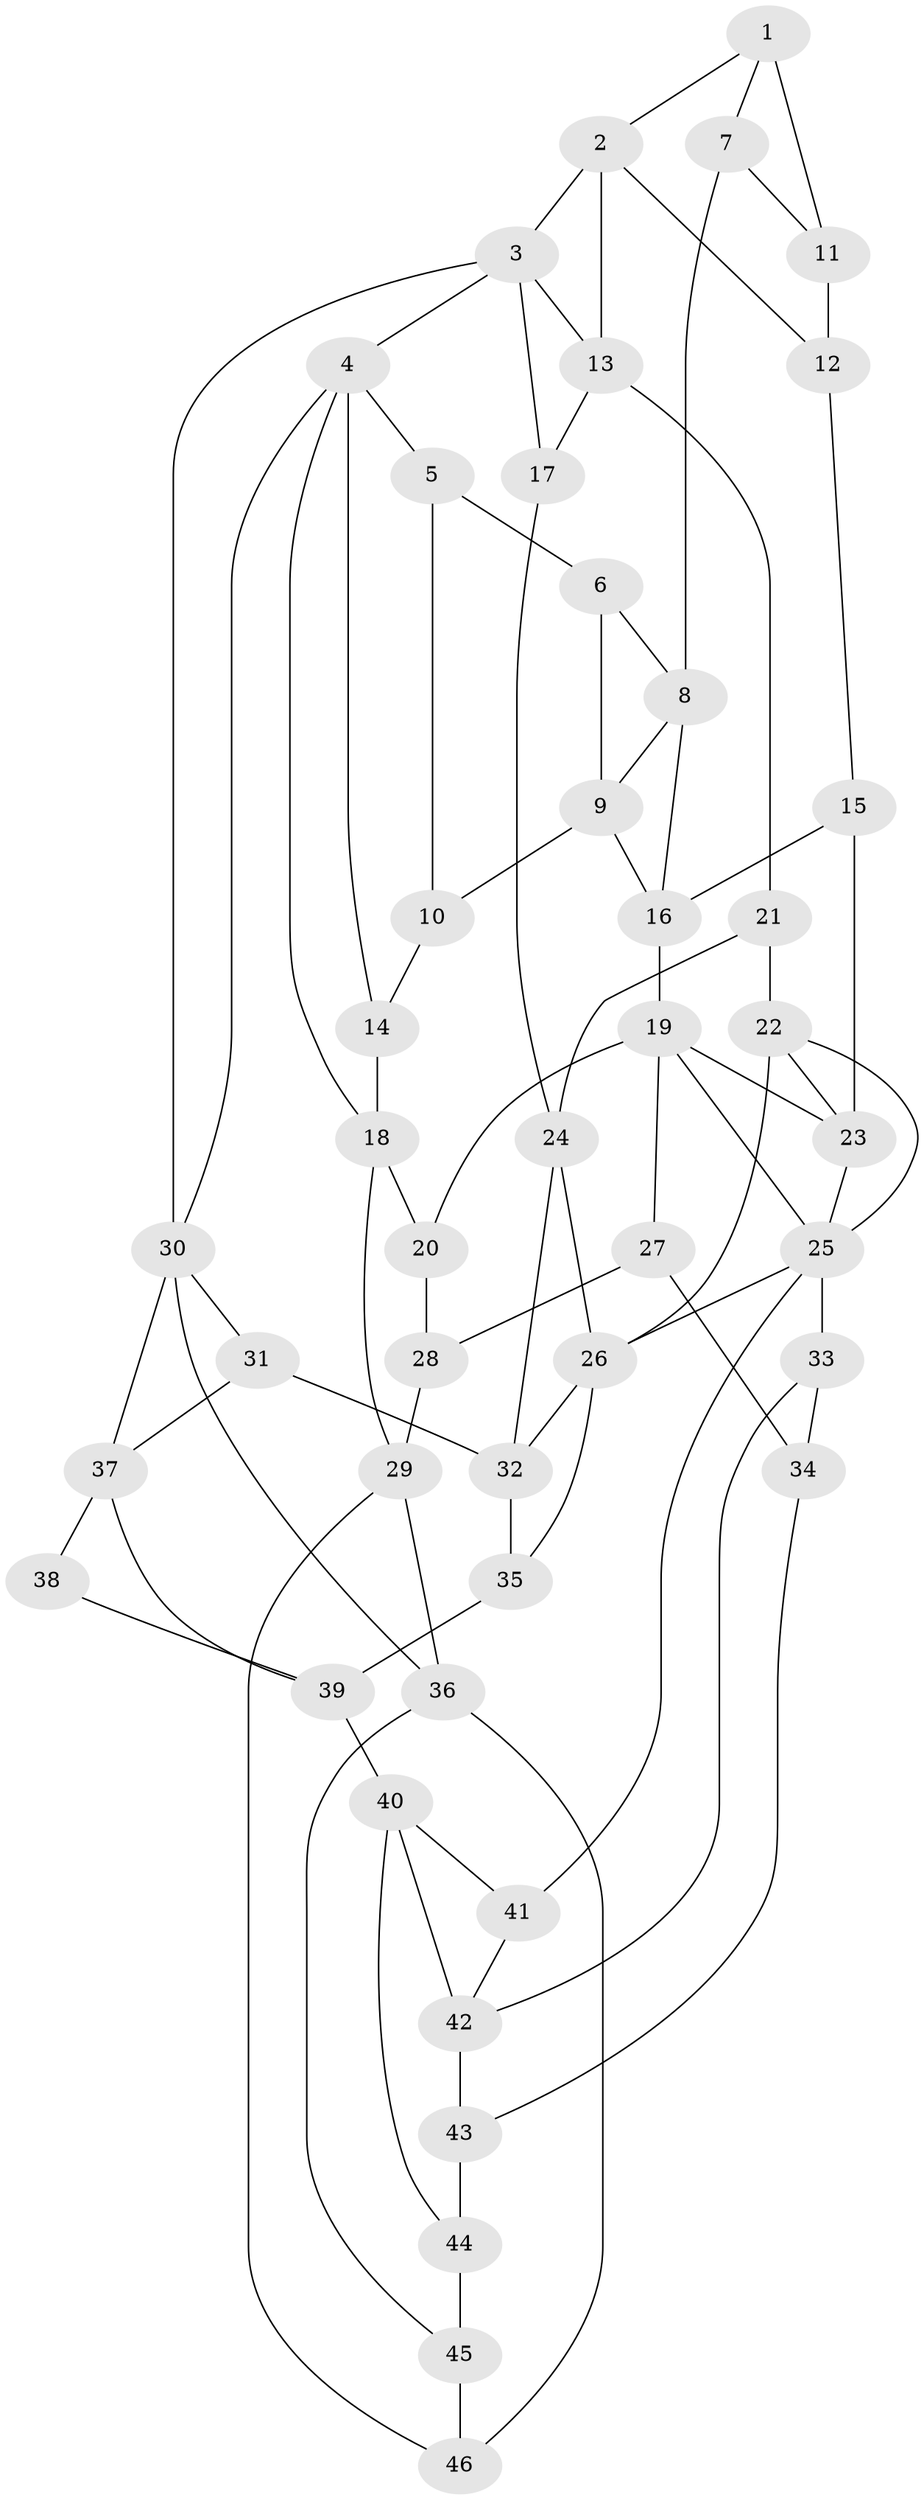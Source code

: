 // original degree distribution, {3: 0.02040816326530612, 4: 0.23809523809523808, 6: 0.23129251700680273, 5: 0.5102040816326531}
// Generated by graph-tools (version 1.1) at 2025/54/03/04/25 22:54:14]
// undirected, 46 vertices, 83 edges
graph export_dot {
  node [color=gray90,style=filled];
  1;
  2;
  3;
  4;
  5;
  6;
  7;
  8;
  9;
  10;
  11;
  12;
  13;
  14;
  15;
  16;
  17;
  18;
  19;
  20;
  21;
  22;
  23;
  24;
  25;
  26;
  27;
  28;
  29;
  30;
  31;
  32;
  33;
  34;
  35;
  36;
  37;
  38;
  39;
  40;
  41;
  42;
  43;
  44;
  45;
  46;
  1 -- 2 [weight=1.0];
  1 -- 7 [weight=1.0];
  1 -- 11 [weight=2.0];
  2 -- 3 [weight=1.0];
  2 -- 12 [weight=1.0];
  2 -- 13 [weight=2.0];
  3 -- 4 [weight=1.0];
  3 -- 13 [weight=1.0];
  3 -- 17 [weight=1.0];
  3 -- 30 [weight=1.0];
  4 -- 5 [weight=1.0];
  4 -- 14 [weight=1.0];
  4 -- 18 [weight=1.0];
  4 -- 30 [weight=1.0];
  5 -- 6 [weight=1.0];
  5 -- 10 [weight=2.0];
  6 -- 8 [weight=1.0];
  6 -- 9 [weight=1.0];
  7 -- 8 [weight=2.0];
  7 -- 11 [weight=1.0];
  8 -- 9 [weight=1.0];
  8 -- 16 [weight=2.0];
  9 -- 10 [weight=2.0];
  9 -- 16 [weight=1.0];
  10 -- 14 [weight=2.0];
  11 -- 12 [weight=1.0];
  12 -- 15 [weight=1.0];
  13 -- 17 [weight=1.0];
  13 -- 21 [weight=1.0];
  14 -- 18 [weight=3.0];
  15 -- 16 [weight=1.0];
  15 -- 23 [weight=2.0];
  16 -- 19 [weight=1.0];
  17 -- 24 [weight=1.0];
  18 -- 20 [weight=1.0];
  18 -- 29 [weight=1.0];
  19 -- 20 [weight=1.0];
  19 -- 23 [weight=1.0];
  19 -- 25 [weight=1.0];
  19 -- 27 [weight=1.0];
  20 -- 28 [weight=2.0];
  21 -- 22 [weight=2.0];
  21 -- 24 [weight=1.0];
  22 -- 23 [weight=1.0];
  22 -- 25 [weight=1.0];
  22 -- 26 [weight=1.0];
  23 -- 25 [weight=1.0];
  24 -- 26 [weight=1.0];
  24 -- 32 [weight=1.0];
  25 -- 26 [weight=2.0];
  25 -- 33 [weight=1.0];
  25 -- 41 [weight=1.0];
  26 -- 32 [weight=1.0];
  26 -- 35 [weight=1.0];
  27 -- 28 [weight=2.0];
  27 -- 34 [weight=2.0];
  28 -- 29 [weight=2.0];
  29 -- 36 [weight=1.0];
  29 -- 46 [weight=1.0];
  30 -- 31 [weight=1.0];
  30 -- 36 [weight=2.0];
  30 -- 37 [weight=1.0];
  31 -- 32 [weight=2.0];
  31 -- 37 [weight=1.0];
  32 -- 35 [weight=2.0];
  33 -- 34 [weight=2.0];
  33 -- 42 [weight=1.0];
  34 -- 43 [weight=2.0];
  35 -- 39 [weight=1.0];
  36 -- 45 [weight=1.0];
  36 -- 46 [weight=2.0];
  37 -- 38 [weight=2.0];
  37 -- 39 [weight=1.0];
  38 -- 39 [weight=4.0];
  39 -- 40 [weight=4.0];
  40 -- 41 [weight=1.0];
  40 -- 42 [weight=1.0];
  40 -- 44 [weight=1.0];
  41 -- 42 [weight=1.0];
  42 -- 43 [weight=2.0];
  43 -- 44 [weight=2.0];
  44 -- 45 [weight=2.0];
  45 -- 46 [weight=3.0];
}
